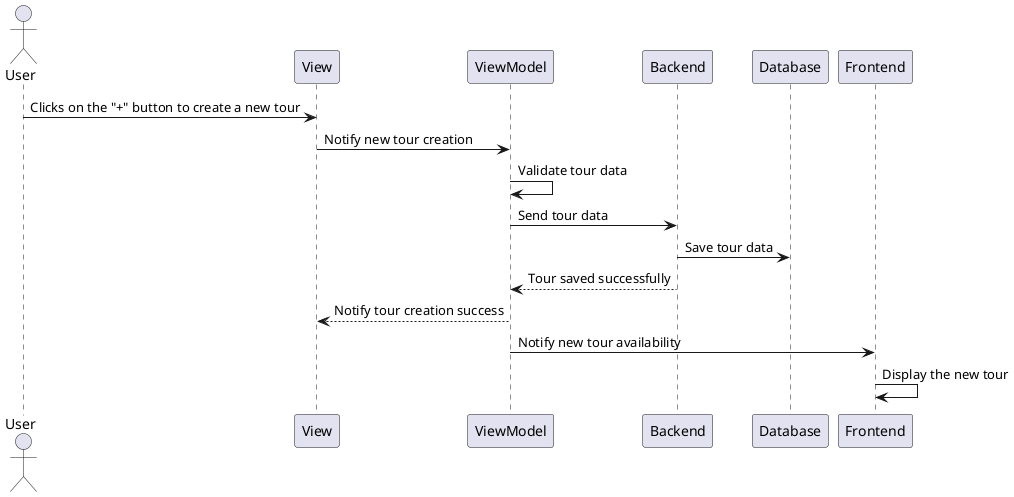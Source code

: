 @startuml

actor User as "User"
participant View as "View"
participant ViewModel as "ViewModel"
participant Backend as "Backend"
participant Database as "Database"
participant Frontend as "Frontend"

User -> View: Clicks on the "+" button to create a new tour
View -> ViewModel: Notify new tour creation
ViewModel -> ViewModel: Validate tour data
ViewModel -> Backend: Send tour data
Backend -> Database: Save tour data
Backend --> ViewModel: Tour saved successfully
ViewModel --> View: Notify tour creation success
ViewModel -> Frontend: Notify new tour availability
Frontend -> Frontend: Display the new tour

@enduml
